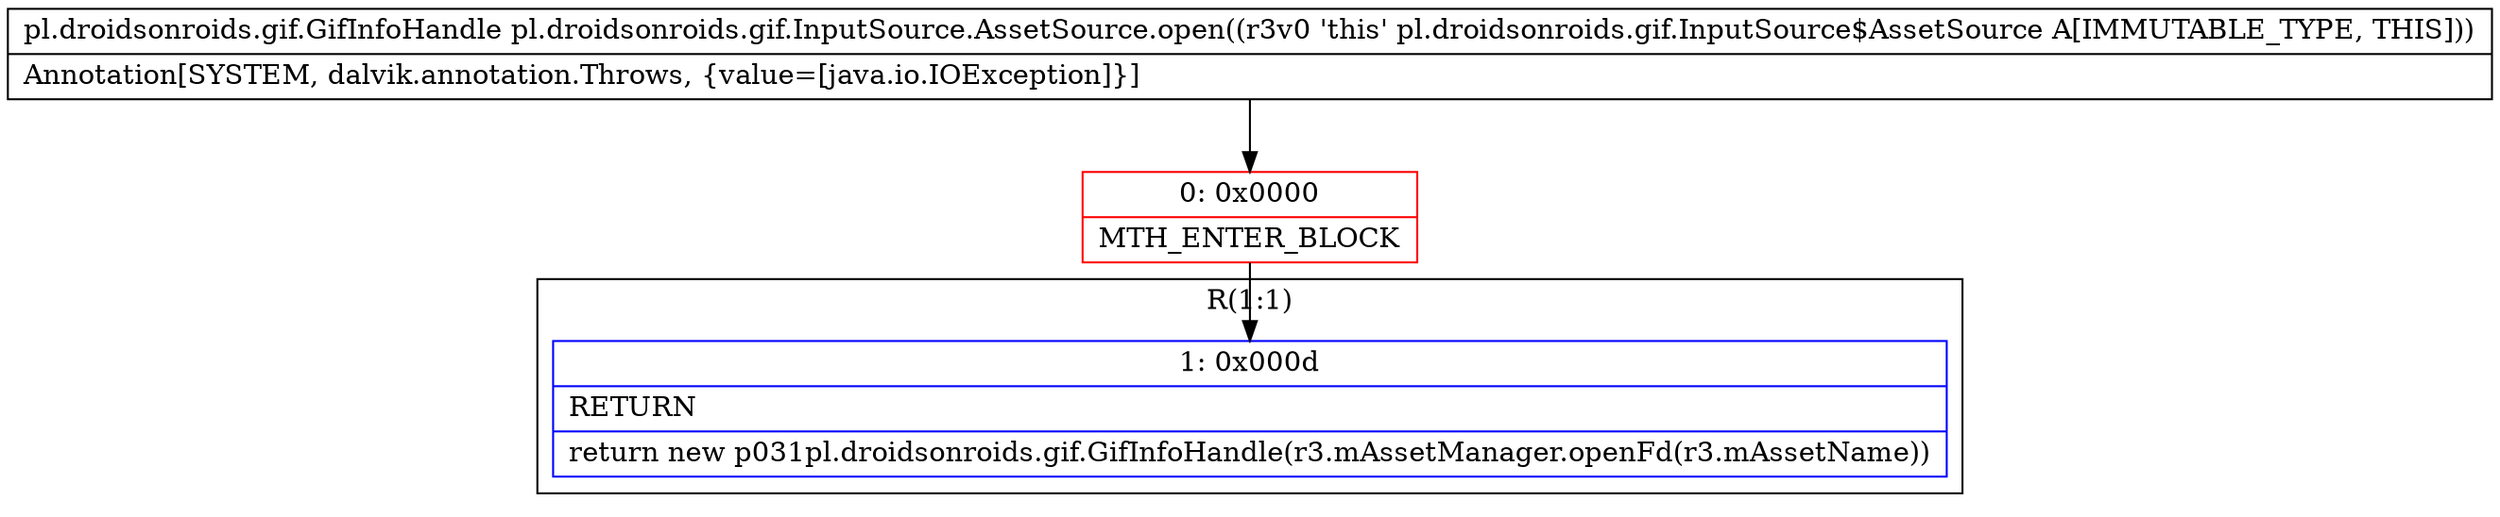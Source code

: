 digraph "CFG forpl.droidsonroids.gif.InputSource.AssetSource.open()Lpl\/droidsonroids\/gif\/GifInfoHandle;" {
subgraph cluster_Region_1667931323 {
label = "R(1:1)";
node [shape=record,color=blue];
Node_1 [shape=record,label="{1\:\ 0x000d|RETURN\l|return new p031pl.droidsonroids.gif.GifInfoHandle(r3.mAssetManager.openFd(r3.mAssetName))\l}"];
}
Node_0 [shape=record,color=red,label="{0\:\ 0x0000|MTH_ENTER_BLOCK\l}"];
MethodNode[shape=record,label="{pl.droidsonroids.gif.GifInfoHandle pl.droidsonroids.gif.InputSource.AssetSource.open((r3v0 'this' pl.droidsonroids.gif.InputSource$AssetSource A[IMMUTABLE_TYPE, THIS]))  | Annotation[SYSTEM, dalvik.annotation.Throws, \{value=[java.io.IOException]\}]\l}"];
MethodNode -> Node_0;
Node_0 -> Node_1;
}

